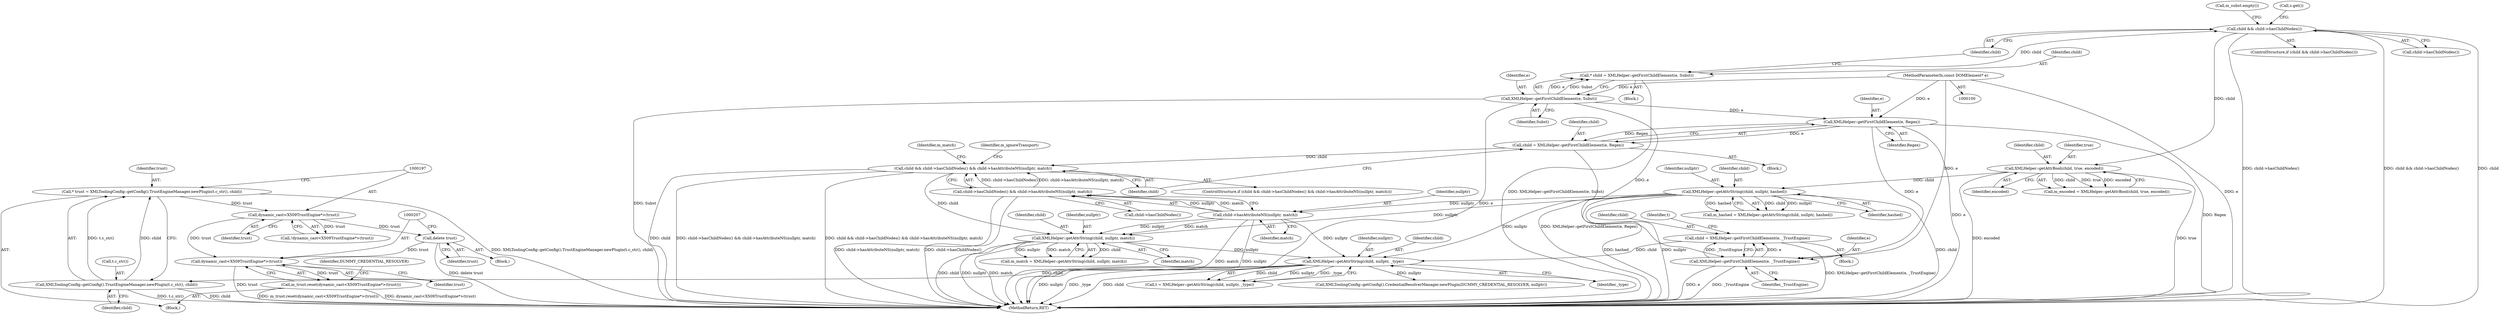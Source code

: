 digraph "0_shibboleth_b66cceb0e992c351ad5e2c665229ede82f261b16@API" {
"1000200" [label="(Call,delete trust)"];
"1000196" [label="(Call,dynamic_cast<X509TrustEngine*>(trust))"];
"1000189" [label="(Call,* trust = XMLToolingConfig::getConfig().TrustEngineManager.newPlugin(t.c_str(), child))"];
"1000191" [label="(Call,XMLToolingConfig::getConfig().TrustEngineManager.newPlugin(t.c_str(), child))"];
"1000180" [label="(Call,XMLHelper::getAttrString(child, nullptr, _type))"];
"1000172" [label="(Call,child = XMLHelper::getFirstChildElement(e, _TrustEngine))"];
"1000174" [label="(Call,XMLHelper::getFirstChildElement(e, _TrustEngine))"];
"1000141" [label="(Call,XMLHelper::getFirstChildElement(e, Regex))"];
"1000106" [label="(Call,XMLHelper::getFirstChildElement(e, Subst))"];
"1000101" [label="(MethodParameterIn,const DOMElement* e)"];
"1000155" [label="(Call,XMLHelper::getAttrString(child, nullptr, match))"];
"1000145" [label="(Call,child && child->hasChildNodes() && child->hasAttributeNS(nullptr, match))"];
"1000139" [label="(Call,child = XMLHelper::getFirstChildElement(e, Regex))"];
"1000147" [label="(Call,child->hasChildNodes() && child->hasAttributeNS(nullptr, match))"];
"1000149" [label="(Call,child->hasAttributeNS(nullptr, match))"];
"1000132" [label="(Call,XMLHelper::getAttrString(child, nullptr, hashed))"];
"1000126" [label="(Call,XMLHelper::getAttrBool(child, true, encoded))"];
"1000110" [label="(Call,child && child->hasChildNodes())"];
"1000104" [label="(Call,* child = XMLHelper::getFirstChildElement(e, Subst))"];
"1000206" [label="(Call,dynamic_cast<X509TrustEngine*>(trust))"];
"1000205" [label="(Call,m_trust.reset(dynamic_cast<X509TrustEngine*>(trust)))"];
"1000182" [label="(Identifier,nullptr)"];
"1000139" [label="(Call,child = XMLHelper::getFirstChildElement(e, Regex))"];
"1000175" [label="(Identifier,e)"];
"1000198" [label="(Identifier,trust)"];
"1000196" [label="(Call,dynamic_cast<X509TrustEngine*>(trust))"];
"1000126" [label="(Call,XMLHelper::getAttrBool(child, true, encoded))"];
"1000128" [label="(Identifier,true)"];
"1000205" [label="(Call,m_trust.reset(dynamic_cast<X509TrustEngine*>(trust)))"];
"1000151" [label="(Identifier,match)"];
"1000191" [label="(Call,XMLToolingConfig::getConfig().TrustEngineManager.newPlugin(t.c_str(), child))"];
"1000143" [label="(Identifier,Regex)"];
"1000130" [label="(Call,m_hashed = XMLHelper::getAttrString(child, nullptr, hashed))"];
"1000137" [label="(Call,m_subst.empty())"];
"1000222" [label="(MethodReturn,RET)"];
"1000180" [label="(Call,XMLHelper::getAttrString(child, nullptr, _type))"];
"1000206" [label="(Call,dynamic_cast<X509TrustEngine*>(trust))"];
"1000155" [label="(Call,XMLHelper::getAttrString(child, nullptr, match))"];
"1000104" [label="(Call,* child = XMLHelper::getFirstChildElement(e, Subst))"];
"1000157" [label="(Identifier,nullptr)"];
"1000141" [label="(Call,XMLHelper::getFirstChildElement(e, Regex))"];
"1000171" [label="(Block,)"];
"1000140" [label="(Identifier,child)"];
"1000210" [label="(Call,XMLToolingConfig::getConfig().CredentialResolverManager.newPlugin(DUMMY_CREDENTIAL_RESOLVER, nullptr))"];
"1000109" [label="(ControlStructure,if (child && child->hasChildNodes()))"];
"1000189" [label="(Call,* trust = XMLToolingConfig::getConfig().TrustEngineManager.newPlugin(t.c_str(), child))"];
"1000110" [label="(Call,child && child->hasChildNodes())"];
"1000111" [label="(Identifier,child)"];
"1000117" [label="(Call,s.get())"];
"1000190" [label="(Identifier,trust)"];
"1000142" [label="(Identifier,e)"];
"1000156" [label="(Identifier,child)"];
"1000101" [label="(MethodParameterIn,const DOMElement* e)"];
"1000138" [label="(Block,)"];
"1000108" [label="(Identifier,Subst)"];
"1000147" [label="(Call,child->hasChildNodes() && child->hasAttributeNS(nullptr, match))"];
"1000148" [label="(Call,child->hasChildNodes())"];
"1000135" [label="(Identifier,hashed)"];
"1000200" [label="(Call,delete trust)"];
"1000146" [label="(Identifier,child)"];
"1000183" [label="(Identifier,_type)"];
"1000124" [label="(Call,m_encoded = XMLHelper::getAttrBool(child, true, encoded))"];
"1000178" [label="(Call,t = XMLHelper::getAttrString(child, nullptr, _type))"];
"1000153" [label="(Call,m_match = XMLHelper::getAttrString(child, nullptr, match))"];
"1000133" [label="(Identifier,child)"];
"1000129" [label="(Identifier,encoded)"];
"1000107" [label="(Identifier,e)"];
"1000211" [label="(Identifier,DUMMY_CREDENTIAL_RESOLVER)"];
"1000187" [label="(Block,)"];
"1000127" [label="(Identifier,child)"];
"1000112" [label="(Call,child->hasChildNodes())"];
"1000106" [label="(Call,XMLHelper::getFirstChildElement(e, Subst))"];
"1000102" [label="(Block,)"];
"1000149" [label="(Call,child->hasAttributeNS(nullptr, match))"];
"1000195" [label="(Call,!dynamic_cast<X509TrustEngine*>(trust))"];
"1000201" [label="(Identifier,trust)"];
"1000154" [label="(Identifier,m_match)"];
"1000179" [label="(Identifier,t)"];
"1000176" [label="(Identifier,_TrustEngine)"];
"1000134" [label="(Identifier,nullptr)"];
"1000192" [label="(Call,t.c_str())"];
"1000132" [label="(Call,XMLHelper::getAttrString(child, nullptr, hashed))"];
"1000174" [label="(Call,XMLHelper::getFirstChildElement(e, _TrustEngine))"];
"1000170" [label="(Identifier,m_ignoreTransport)"];
"1000173" [label="(Identifier,child)"];
"1000145" [label="(Call,child && child->hasChildNodes() && child->hasAttributeNS(nullptr, match))"];
"1000150" [label="(Identifier,nullptr)"];
"1000105" [label="(Identifier,child)"];
"1000172" [label="(Call,child = XMLHelper::getFirstChildElement(e, _TrustEngine))"];
"1000158" [label="(Identifier,match)"];
"1000199" [label="(Block,)"];
"1000193" [label="(Identifier,child)"];
"1000208" [label="(Identifier,trust)"];
"1000181" [label="(Identifier,child)"];
"1000144" [label="(ControlStructure,if (child && child->hasChildNodes() && child->hasAttributeNS(nullptr, match)))"];
"1000200" -> "1000199"  [label="AST: "];
"1000200" -> "1000201"  [label="CFG: "];
"1000201" -> "1000200"  [label="AST: "];
"1000207" -> "1000200"  [label="CFG: "];
"1000200" -> "1000222"  [label="DDG: delete trust"];
"1000196" -> "1000200"  [label="DDG: trust"];
"1000200" -> "1000206"  [label="DDG: trust"];
"1000196" -> "1000195"  [label="AST: "];
"1000196" -> "1000198"  [label="CFG: "];
"1000197" -> "1000196"  [label="AST: "];
"1000198" -> "1000196"  [label="AST: "];
"1000195" -> "1000196"  [label="CFG: "];
"1000196" -> "1000195"  [label="DDG: trust"];
"1000189" -> "1000196"  [label="DDG: trust"];
"1000196" -> "1000206"  [label="DDG: trust"];
"1000189" -> "1000187"  [label="AST: "];
"1000189" -> "1000191"  [label="CFG: "];
"1000190" -> "1000189"  [label="AST: "];
"1000191" -> "1000189"  [label="AST: "];
"1000197" -> "1000189"  [label="CFG: "];
"1000189" -> "1000222"  [label="DDG: XMLToolingConfig::getConfig().TrustEngineManager.newPlugin(t.c_str(), child)"];
"1000191" -> "1000189"  [label="DDG: t.c_str()"];
"1000191" -> "1000189"  [label="DDG: child"];
"1000191" -> "1000193"  [label="CFG: "];
"1000192" -> "1000191"  [label="AST: "];
"1000193" -> "1000191"  [label="AST: "];
"1000191" -> "1000222"  [label="DDG: child"];
"1000191" -> "1000222"  [label="DDG: t.c_str()"];
"1000180" -> "1000191"  [label="DDG: child"];
"1000180" -> "1000178"  [label="AST: "];
"1000180" -> "1000183"  [label="CFG: "];
"1000181" -> "1000180"  [label="AST: "];
"1000182" -> "1000180"  [label="AST: "];
"1000183" -> "1000180"  [label="AST: "];
"1000178" -> "1000180"  [label="CFG: "];
"1000180" -> "1000222"  [label="DDG: child"];
"1000180" -> "1000222"  [label="DDG: nullptr"];
"1000180" -> "1000222"  [label="DDG: _type"];
"1000180" -> "1000178"  [label="DDG: child"];
"1000180" -> "1000178"  [label="DDG: nullptr"];
"1000180" -> "1000178"  [label="DDG: _type"];
"1000172" -> "1000180"  [label="DDG: child"];
"1000155" -> "1000180"  [label="DDG: nullptr"];
"1000132" -> "1000180"  [label="DDG: nullptr"];
"1000149" -> "1000180"  [label="DDG: nullptr"];
"1000180" -> "1000210"  [label="DDG: nullptr"];
"1000172" -> "1000171"  [label="AST: "];
"1000172" -> "1000174"  [label="CFG: "];
"1000173" -> "1000172"  [label="AST: "];
"1000174" -> "1000172"  [label="AST: "];
"1000179" -> "1000172"  [label="CFG: "];
"1000172" -> "1000222"  [label="DDG: XMLHelper::getFirstChildElement(e, _TrustEngine)"];
"1000174" -> "1000172"  [label="DDG: e"];
"1000174" -> "1000172"  [label="DDG: _TrustEngine"];
"1000174" -> "1000176"  [label="CFG: "];
"1000175" -> "1000174"  [label="AST: "];
"1000176" -> "1000174"  [label="AST: "];
"1000174" -> "1000222"  [label="DDG: _TrustEngine"];
"1000174" -> "1000222"  [label="DDG: e"];
"1000141" -> "1000174"  [label="DDG: e"];
"1000106" -> "1000174"  [label="DDG: e"];
"1000101" -> "1000174"  [label="DDG: e"];
"1000141" -> "1000139"  [label="AST: "];
"1000141" -> "1000143"  [label="CFG: "];
"1000142" -> "1000141"  [label="AST: "];
"1000143" -> "1000141"  [label="AST: "];
"1000139" -> "1000141"  [label="CFG: "];
"1000141" -> "1000222"  [label="DDG: e"];
"1000141" -> "1000222"  [label="DDG: Regex"];
"1000141" -> "1000139"  [label="DDG: e"];
"1000141" -> "1000139"  [label="DDG: Regex"];
"1000106" -> "1000141"  [label="DDG: e"];
"1000101" -> "1000141"  [label="DDG: e"];
"1000106" -> "1000104"  [label="AST: "];
"1000106" -> "1000108"  [label="CFG: "];
"1000107" -> "1000106"  [label="AST: "];
"1000108" -> "1000106"  [label="AST: "];
"1000104" -> "1000106"  [label="CFG: "];
"1000106" -> "1000222"  [label="DDG: Subst"];
"1000106" -> "1000222"  [label="DDG: e"];
"1000106" -> "1000104"  [label="DDG: e"];
"1000106" -> "1000104"  [label="DDG: Subst"];
"1000101" -> "1000106"  [label="DDG: e"];
"1000101" -> "1000100"  [label="AST: "];
"1000101" -> "1000222"  [label="DDG: e"];
"1000155" -> "1000153"  [label="AST: "];
"1000155" -> "1000158"  [label="CFG: "];
"1000156" -> "1000155"  [label="AST: "];
"1000157" -> "1000155"  [label="AST: "];
"1000158" -> "1000155"  [label="AST: "];
"1000153" -> "1000155"  [label="CFG: "];
"1000155" -> "1000222"  [label="DDG: nullptr"];
"1000155" -> "1000222"  [label="DDG: match"];
"1000155" -> "1000222"  [label="DDG: child"];
"1000155" -> "1000153"  [label="DDG: child"];
"1000155" -> "1000153"  [label="DDG: nullptr"];
"1000155" -> "1000153"  [label="DDG: match"];
"1000145" -> "1000155"  [label="DDG: child"];
"1000132" -> "1000155"  [label="DDG: nullptr"];
"1000149" -> "1000155"  [label="DDG: nullptr"];
"1000149" -> "1000155"  [label="DDG: match"];
"1000145" -> "1000144"  [label="AST: "];
"1000145" -> "1000146"  [label="CFG: "];
"1000145" -> "1000147"  [label="CFG: "];
"1000146" -> "1000145"  [label="AST: "];
"1000147" -> "1000145"  [label="AST: "];
"1000154" -> "1000145"  [label="CFG: "];
"1000170" -> "1000145"  [label="CFG: "];
"1000145" -> "1000222"  [label="DDG: child && child->hasChildNodes() && child->hasAttributeNS(nullptr, match)"];
"1000145" -> "1000222"  [label="DDG: child"];
"1000145" -> "1000222"  [label="DDG: child->hasChildNodes() && child->hasAttributeNS(nullptr, match)"];
"1000139" -> "1000145"  [label="DDG: child"];
"1000147" -> "1000145"  [label="DDG: child->hasChildNodes()"];
"1000147" -> "1000145"  [label="DDG: child->hasAttributeNS(nullptr, match)"];
"1000139" -> "1000138"  [label="AST: "];
"1000140" -> "1000139"  [label="AST: "];
"1000146" -> "1000139"  [label="CFG: "];
"1000139" -> "1000222"  [label="DDG: XMLHelper::getFirstChildElement(e, Regex)"];
"1000147" -> "1000148"  [label="CFG: "];
"1000147" -> "1000149"  [label="CFG: "];
"1000148" -> "1000147"  [label="AST: "];
"1000149" -> "1000147"  [label="AST: "];
"1000147" -> "1000222"  [label="DDG: child->hasAttributeNS(nullptr, match)"];
"1000147" -> "1000222"  [label="DDG: child->hasChildNodes()"];
"1000149" -> "1000147"  [label="DDG: nullptr"];
"1000149" -> "1000147"  [label="DDG: match"];
"1000149" -> "1000151"  [label="CFG: "];
"1000150" -> "1000149"  [label="AST: "];
"1000151" -> "1000149"  [label="AST: "];
"1000149" -> "1000222"  [label="DDG: match"];
"1000149" -> "1000222"  [label="DDG: nullptr"];
"1000132" -> "1000149"  [label="DDG: nullptr"];
"1000132" -> "1000130"  [label="AST: "];
"1000132" -> "1000135"  [label="CFG: "];
"1000133" -> "1000132"  [label="AST: "];
"1000134" -> "1000132"  [label="AST: "];
"1000135" -> "1000132"  [label="AST: "];
"1000130" -> "1000132"  [label="CFG: "];
"1000132" -> "1000222"  [label="DDG: nullptr"];
"1000132" -> "1000222"  [label="DDG: child"];
"1000132" -> "1000222"  [label="DDG: hashed"];
"1000132" -> "1000130"  [label="DDG: child"];
"1000132" -> "1000130"  [label="DDG: nullptr"];
"1000132" -> "1000130"  [label="DDG: hashed"];
"1000126" -> "1000132"  [label="DDG: child"];
"1000126" -> "1000124"  [label="AST: "];
"1000126" -> "1000129"  [label="CFG: "];
"1000127" -> "1000126"  [label="AST: "];
"1000128" -> "1000126"  [label="AST: "];
"1000129" -> "1000126"  [label="AST: "];
"1000124" -> "1000126"  [label="CFG: "];
"1000126" -> "1000222"  [label="DDG: encoded"];
"1000126" -> "1000222"  [label="DDG: true"];
"1000126" -> "1000124"  [label="DDG: child"];
"1000126" -> "1000124"  [label="DDG: true"];
"1000126" -> "1000124"  [label="DDG: encoded"];
"1000110" -> "1000126"  [label="DDG: child"];
"1000110" -> "1000109"  [label="AST: "];
"1000110" -> "1000111"  [label="CFG: "];
"1000110" -> "1000112"  [label="CFG: "];
"1000111" -> "1000110"  [label="AST: "];
"1000112" -> "1000110"  [label="AST: "];
"1000117" -> "1000110"  [label="CFG: "];
"1000137" -> "1000110"  [label="CFG: "];
"1000110" -> "1000222"  [label="DDG: child->hasChildNodes()"];
"1000110" -> "1000222"  [label="DDG: child && child->hasChildNodes()"];
"1000110" -> "1000222"  [label="DDG: child"];
"1000104" -> "1000110"  [label="DDG: child"];
"1000104" -> "1000102"  [label="AST: "];
"1000105" -> "1000104"  [label="AST: "];
"1000111" -> "1000104"  [label="CFG: "];
"1000104" -> "1000222"  [label="DDG: XMLHelper::getFirstChildElement(e, Subst)"];
"1000206" -> "1000205"  [label="AST: "];
"1000206" -> "1000208"  [label="CFG: "];
"1000207" -> "1000206"  [label="AST: "];
"1000208" -> "1000206"  [label="AST: "];
"1000205" -> "1000206"  [label="CFG: "];
"1000206" -> "1000222"  [label="DDG: trust"];
"1000206" -> "1000205"  [label="DDG: trust"];
"1000205" -> "1000187"  [label="AST: "];
"1000211" -> "1000205"  [label="CFG: "];
"1000205" -> "1000222"  [label="DDG: m_trust.reset(dynamic_cast<X509TrustEngine*>(trust))"];
"1000205" -> "1000222"  [label="DDG: dynamic_cast<X509TrustEngine*>(trust)"];
}
